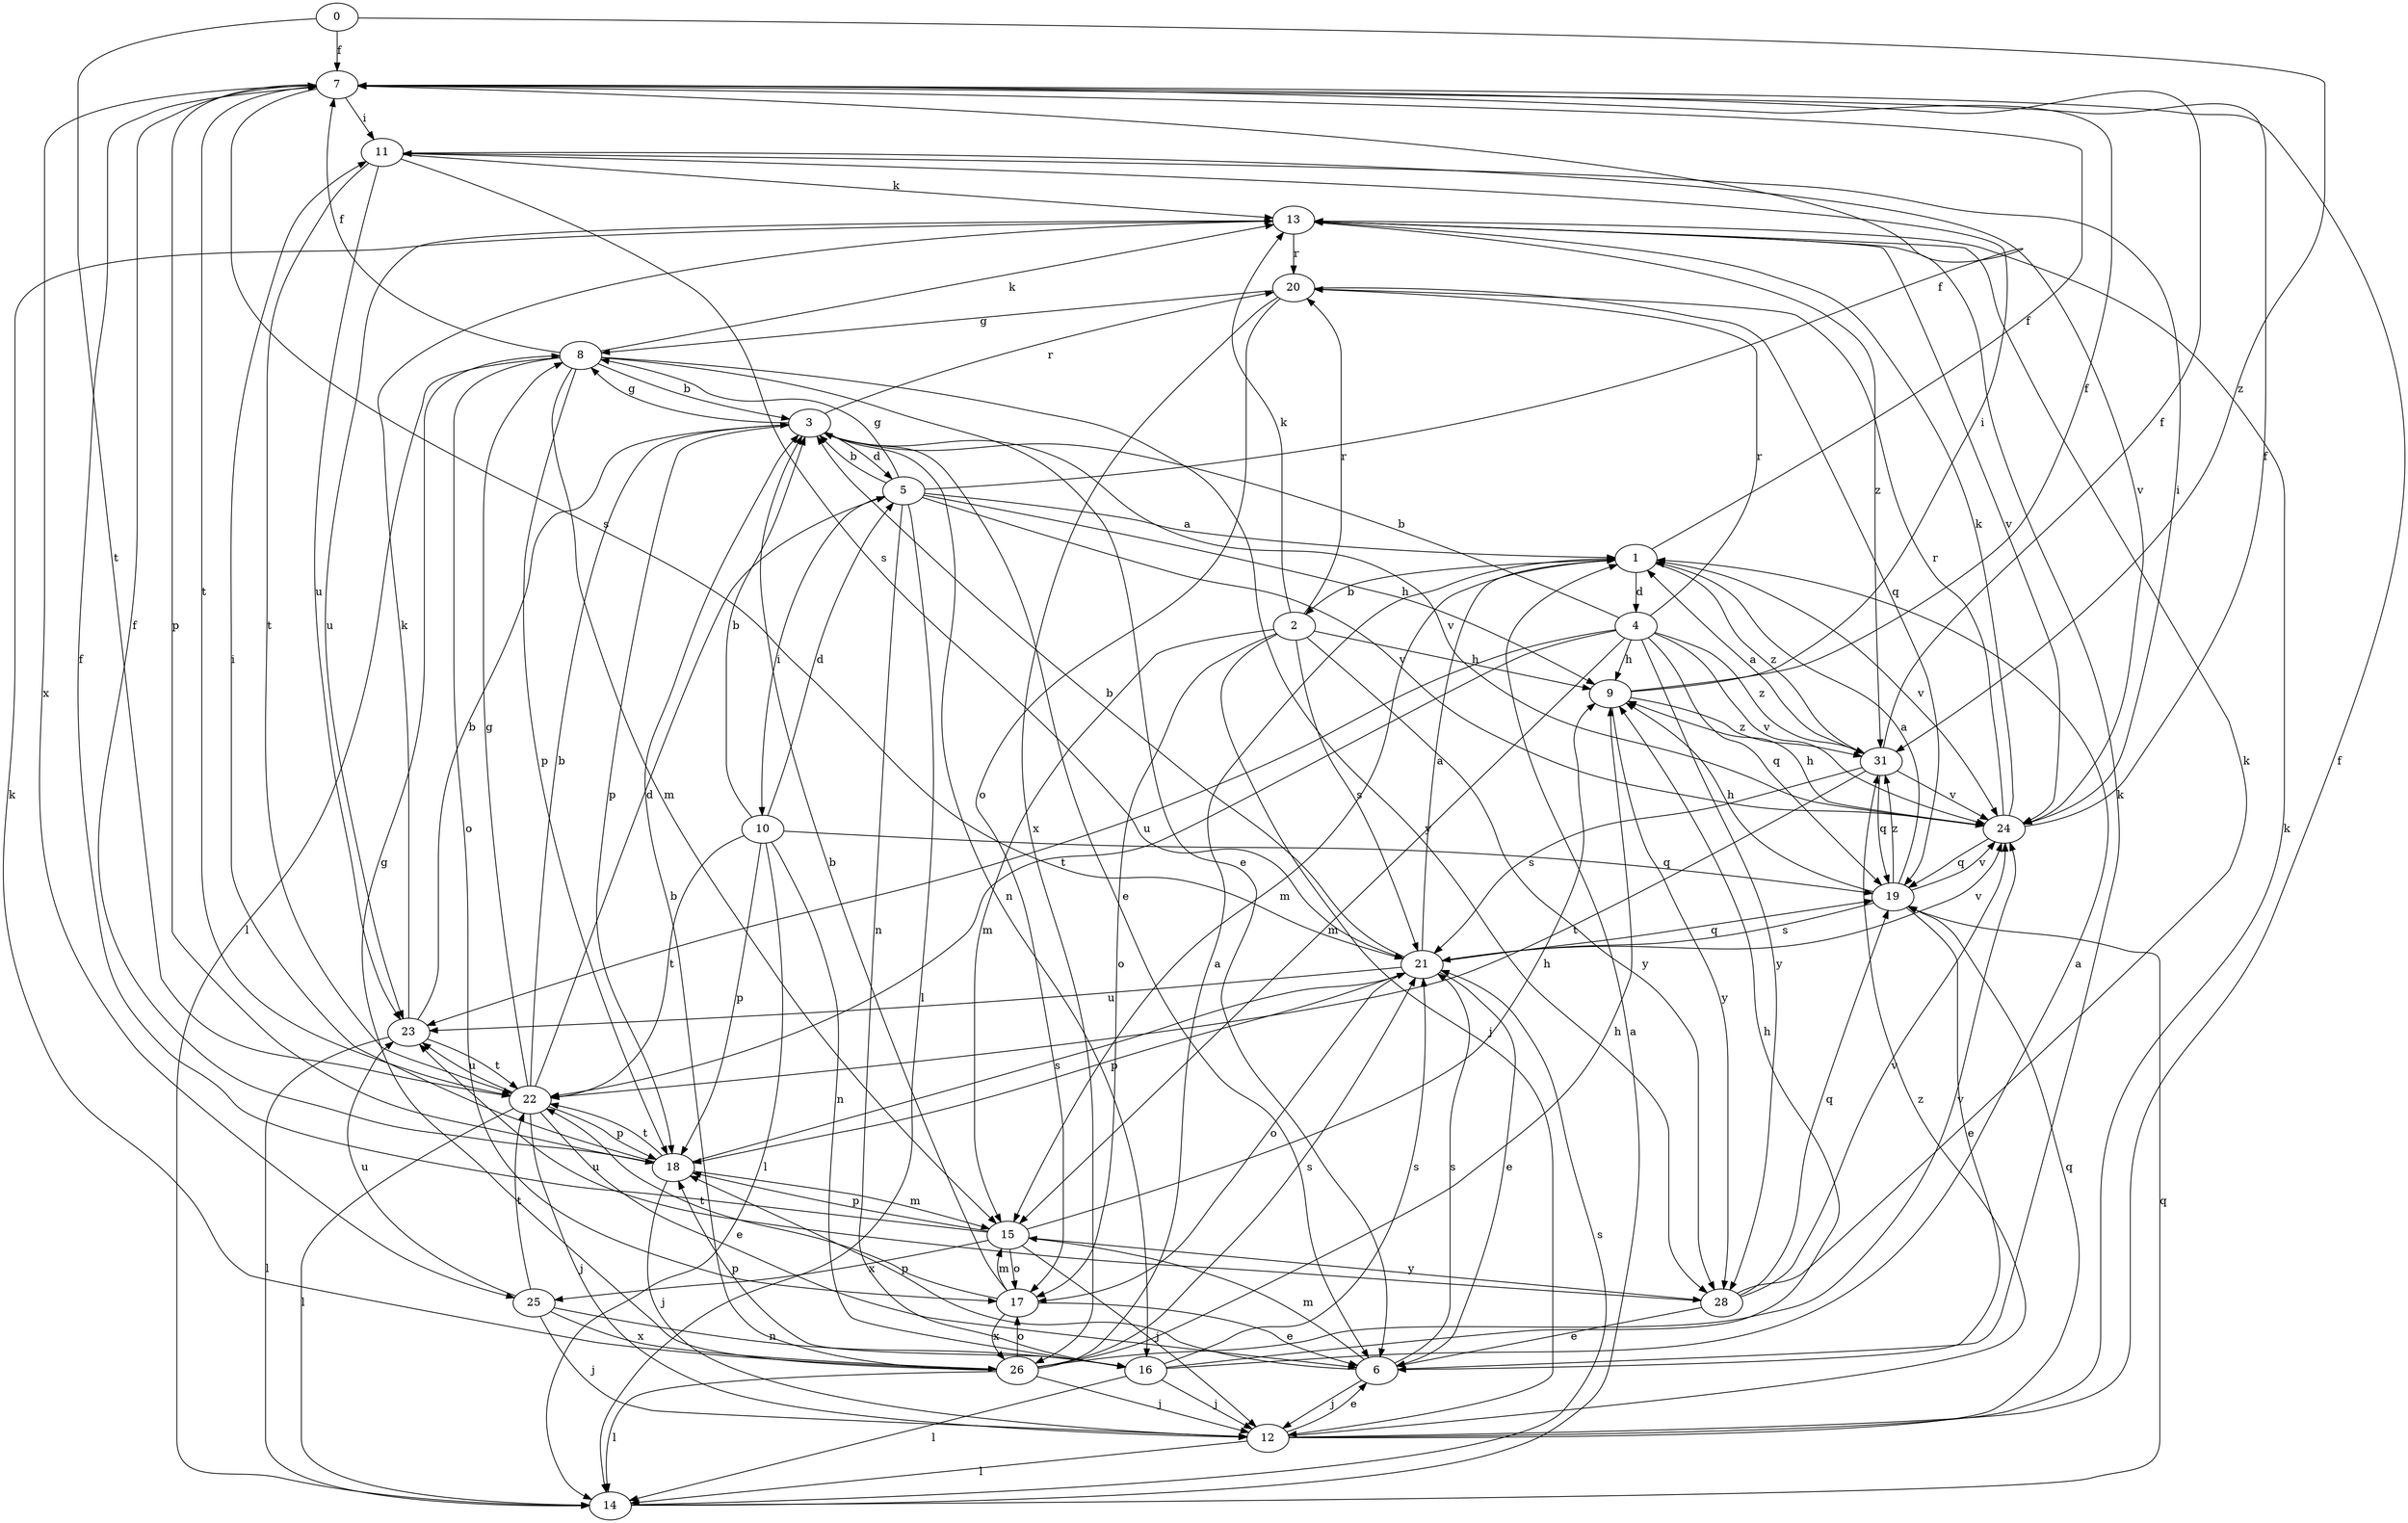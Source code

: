 strict digraph  {
0;
1;
2;
3;
4;
5;
6;
7;
8;
9;
10;
11;
12;
13;
14;
15;
16;
17;
18;
19;
20;
21;
22;
23;
24;
25;
26;
28;
31;
0 -> 7  [label=f];
0 -> 22  [label=t];
0 -> 31  [label=z];
1 -> 2  [label=b];
1 -> 4  [label=d];
1 -> 7  [label=f];
1 -> 15  [label=m];
1 -> 24  [label=v];
1 -> 31  [label=z];
2 -> 9  [label=h];
2 -> 12  [label=j];
2 -> 13  [label=k];
2 -> 15  [label=m];
2 -> 17  [label=o];
2 -> 20  [label=r];
2 -> 21  [label=s];
2 -> 28  [label=y];
3 -> 5  [label=d];
3 -> 6  [label=e];
3 -> 8  [label=g];
3 -> 16  [label=n];
3 -> 18  [label=p];
3 -> 20  [label=r];
3 -> 24  [label=v];
4 -> 3  [label=b];
4 -> 9  [label=h];
4 -> 15  [label=m];
4 -> 19  [label=q];
4 -> 20  [label=r];
4 -> 22  [label=t];
4 -> 23  [label=u];
4 -> 24  [label=v];
4 -> 28  [label=y];
4 -> 31  [label=z];
5 -> 1  [label=a];
5 -> 3  [label=b];
5 -> 7  [label=f];
5 -> 8  [label=g];
5 -> 9  [label=h];
5 -> 10  [label=i];
5 -> 14  [label=l];
5 -> 16  [label=n];
5 -> 24  [label=v];
6 -> 12  [label=j];
6 -> 13  [label=k];
6 -> 15  [label=m];
6 -> 18  [label=p];
6 -> 21  [label=s];
7 -> 11  [label=i];
7 -> 18  [label=p];
7 -> 21  [label=s];
7 -> 22  [label=t];
7 -> 25  [label=x];
8 -> 3  [label=b];
8 -> 6  [label=e];
8 -> 7  [label=f];
8 -> 13  [label=k];
8 -> 14  [label=l];
8 -> 15  [label=m];
8 -> 17  [label=o];
8 -> 18  [label=p];
8 -> 28  [label=y];
9 -> 7  [label=f];
9 -> 11  [label=i];
9 -> 28  [label=y];
9 -> 31  [label=z];
10 -> 3  [label=b];
10 -> 5  [label=d];
10 -> 14  [label=l];
10 -> 16  [label=n];
10 -> 18  [label=p];
10 -> 19  [label=q];
10 -> 22  [label=t];
11 -> 13  [label=k];
11 -> 21  [label=s];
11 -> 22  [label=t];
11 -> 23  [label=u];
11 -> 24  [label=v];
12 -> 6  [label=e];
12 -> 7  [label=f];
12 -> 13  [label=k];
12 -> 14  [label=l];
12 -> 19  [label=q];
12 -> 31  [label=z];
13 -> 20  [label=r];
13 -> 23  [label=u];
13 -> 24  [label=v];
13 -> 31  [label=z];
14 -> 1  [label=a];
14 -> 19  [label=q];
14 -> 21  [label=s];
15 -> 7  [label=f];
15 -> 9  [label=h];
15 -> 12  [label=j];
15 -> 17  [label=o];
15 -> 18  [label=p];
15 -> 25  [label=x];
15 -> 28  [label=y];
16 -> 1  [label=a];
16 -> 9  [label=h];
16 -> 12  [label=j];
16 -> 14  [label=l];
16 -> 18  [label=p];
16 -> 21  [label=s];
17 -> 3  [label=b];
17 -> 6  [label=e];
17 -> 15  [label=m];
17 -> 22  [label=t];
17 -> 26  [label=x];
18 -> 7  [label=f];
18 -> 11  [label=i];
18 -> 12  [label=j];
18 -> 15  [label=m];
18 -> 21  [label=s];
18 -> 22  [label=t];
19 -> 1  [label=a];
19 -> 6  [label=e];
19 -> 9  [label=h];
19 -> 21  [label=s];
19 -> 24  [label=v];
19 -> 31  [label=z];
20 -> 8  [label=g];
20 -> 17  [label=o];
20 -> 19  [label=q];
20 -> 26  [label=x];
21 -> 1  [label=a];
21 -> 3  [label=b];
21 -> 6  [label=e];
21 -> 17  [label=o];
21 -> 18  [label=p];
21 -> 19  [label=q];
21 -> 23  [label=u];
21 -> 24  [label=v];
22 -> 3  [label=b];
22 -> 5  [label=d];
22 -> 6  [label=e];
22 -> 8  [label=g];
22 -> 12  [label=j];
22 -> 14  [label=l];
22 -> 18  [label=p];
22 -> 23  [label=u];
23 -> 3  [label=b];
23 -> 13  [label=k];
23 -> 14  [label=l];
23 -> 22  [label=t];
24 -> 7  [label=f];
24 -> 9  [label=h];
24 -> 11  [label=i];
24 -> 13  [label=k];
24 -> 19  [label=q];
24 -> 20  [label=r];
25 -> 12  [label=j];
25 -> 16  [label=n];
25 -> 22  [label=t];
25 -> 23  [label=u];
25 -> 26  [label=x];
26 -> 1  [label=a];
26 -> 3  [label=b];
26 -> 8  [label=g];
26 -> 9  [label=h];
26 -> 12  [label=j];
26 -> 13  [label=k];
26 -> 14  [label=l];
26 -> 17  [label=o];
26 -> 21  [label=s];
26 -> 24  [label=v];
28 -> 6  [label=e];
28 -> 13  [label=k];
28 -> 19  [label=q];
28 -> 23  [label=u];
28 -> 24  [label=v];
31 -> 1  [label=a];
31 -> 7  [label=f];
31 -> 19  [label=q];
31 -> 21  [label=s];
31 -> 22  [label=t];
31 -> 24  [label=v];
}

